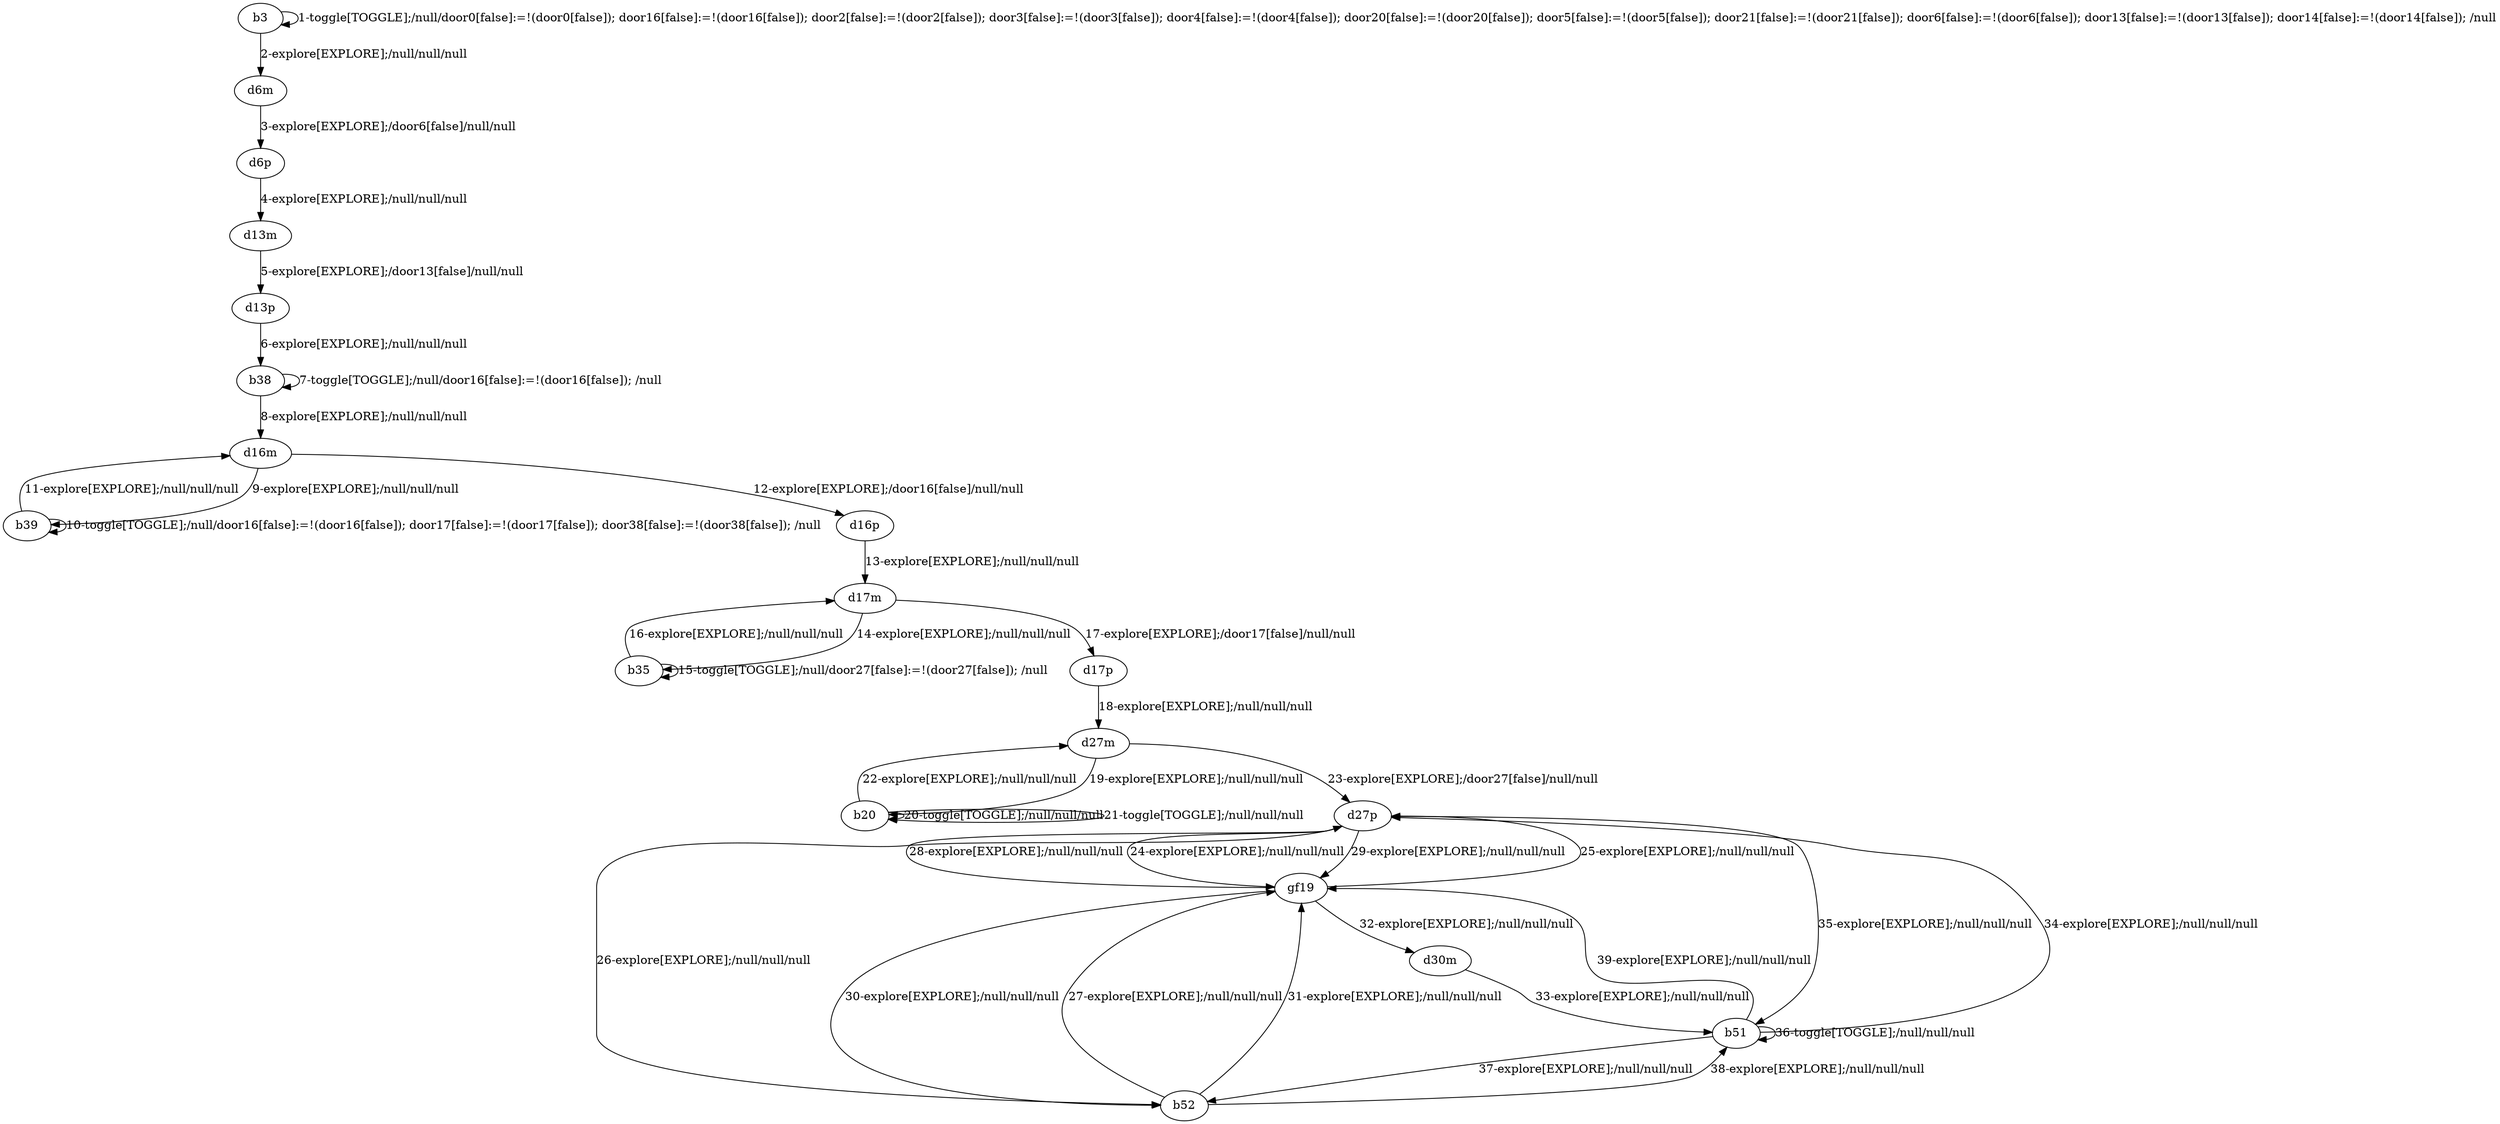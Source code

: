 # Total number of goals covered by this test: 1
# b51 --> gf19

digraph g {
"b3" -> "b3" [label = "1-toggle[TOGGLE];/null/door0[false]:=!(door0[false]); door16[false]:=!(door16[false]); door2[false]:=!(door2[false]); door3[false]:=!(door3[false]); door4[false]:=!(door4[false]); door20[false]:=!(door20[false]); door5[false]:=!(door5[false]); door21[false]:=!(door21[false]); door6[false]:=!(door6[false]); door13[false]:=!(door13[false]); door14[false]:=!(door14[false]); /null"];
"b3" -> "d6m" [label = "2-explore[EXPLORE];/null/null/null"];
"d6m" -> "d6p" [label = "3-explore[EXPLORE];/door6[false]/null/null"];
"d6p" -> "d13m" [label = "4-explore[EXPLORE];/null/null/null"];
"d13m" -> "d13p" [label = "5-explore[EXPLORE];/door13[false]/null/null"];
"d13p" -> "b38" [label = "6-explore[EXPLORE];/null/null/null"];
"b38" -> "b38" [label = "7-toggle[TOGGLE];/null/door16[false]:=!(door16[false]); /null"];
"b38" -> "d16m" [label = "8-explore[EXPLORE];/null/null/null"];
"d16m" -> "b39" [label = "9-explore[EXPLORE];/null/null/null"];
"b39" -> "b39" [label = "10-toggle[TOGGLE];/null/door16[false]:=!(door16[false]); door17[false]:=!(door17[false]); door38[false]:=!(door38[false]); /null"];
"b39" -> "d16m" [label = "11-explore[EXPLORE];/null/null/null"];
"d16m" -> "d16p" [label = "12-explore[EXPLORE];/door16[false]/null/null"];
"d16p" -> "d17m" [label = "13-explore[EXPLORE];/null/null/null"];
"d17m" -> "b35" [label = "14-explore[EXPLORE];/null/null/null"];
"b35" -> "b35" [label = "15-toggle[TOGGLE];/null/door27[false]:=!(door27[false]); /null"];
"b35" -> "d17m" [label = "16-explore[EXPLORE];/null/null/null"];
"d17m" -> "d17p" [label = "17-explore[EXPLORE];/door17[false]/null/null"];
"d17p" -> "d27m" [label = "18-explore[EXPLORE];/null/null/null"];
"d27m" -> "b20" [label = "19-explore[EXPLORE];/null/null/null"];
"b20" -> "b20" [label = "20-toggle[TOGGLE];/null/null/null"];
"b20" -> "b20" [label = "21-toggle[TOGGLE];/null/null/null"];
"b20" -> "d27m" [label = "22-explore[EXPLORE];/null/null/null"];
"d27m" -> "d27p" [label = "23-explore[EXPLORE];/door27[false]/null/null"];
"d27p" -> "gf19" [label = "24-explore[EXPLORE];/null/null/null"];
"gf19" -> "d27p" [label = "25-explore[EXPLORE];/null/null/null"];
"d27p" -> "b52" [label = "26-explore[EXPLORE];/null/null/null"];
"b52" -> "gf19" [label = "27-explore[EXPLORE];/null/null/null"];
"gf19" -> "d27p" [label = "28-explore[EXPLORE];/null/null/null"];
"d27p" -> "gf19" [label = "29-explore[EXPLORE];/null/null/null"];
"gf19" -> "b52" [label = "30-explore[EXPLORE];/null/null/null"];
"b52" -> "gf19" [label = "31-explore[EXPLORE];/null/null/null"];
"gf19" -> "d30m" [label = "32-explore[EXPLORE];/null/null/null"];
"d30m" -> "b51" [label = "33-explore[EXPLORE];/null/null/null"];
"b51" -> "d27p" [label = "34-explore[EXPLORE];/null/null/null"];
"d27p" -> "b51" [label = "35-explore[EXPLORE];/null/null/null"];
"b51" -> "b51" [label = "36-toggle[TOGGLE];/null/null/null"];
"b51" -> "b52" [label = "37-explore[EXPLORE];/null/null/null"];
"b52" -> "b51" [label = "38-explore[EXPLORE];/null/null/null"];
"b51" -> "gf19" [label = "39-explore[EXPLORE];/null/null/null"];
}